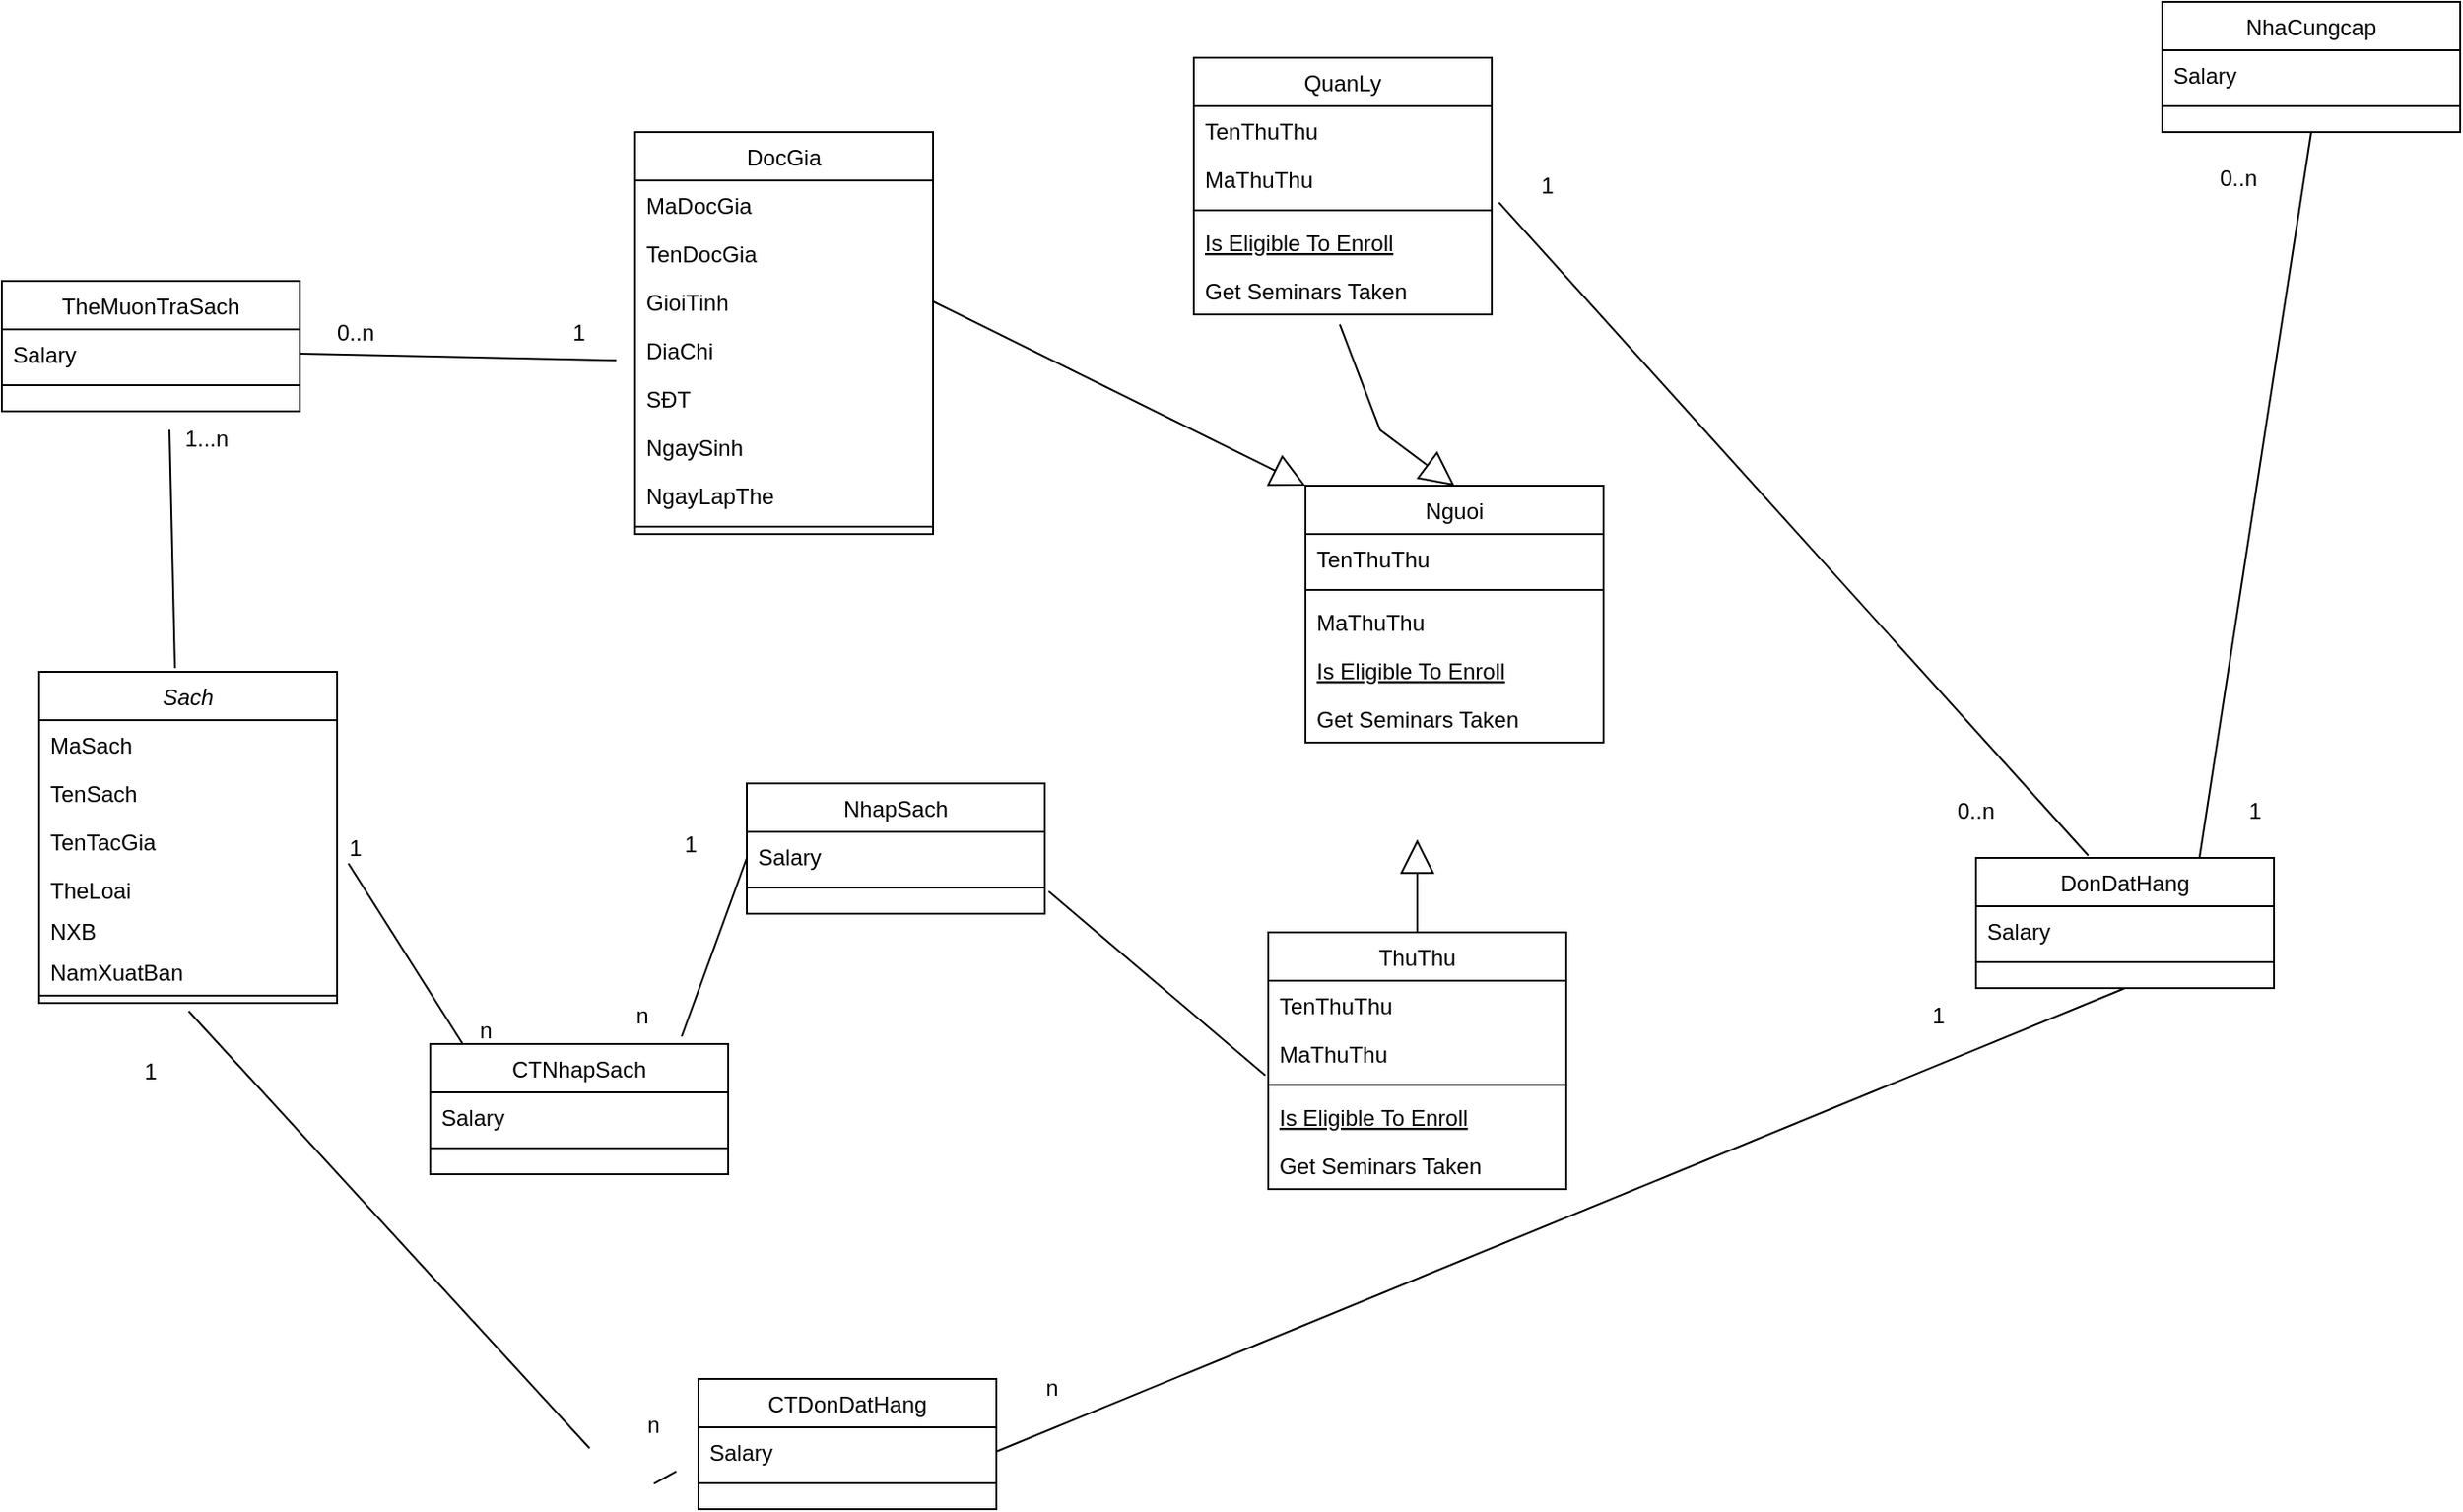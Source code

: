 <mxfile version="20.5.1" type="github">
  <diagram id="C5RBs43oDa-KdzZeNtuy" name="Page-1">
    <mxGraphModel dx="1990" dy="2399" grid="1" gridSize="10" guides="1" tooltips="1" connect="1" arrows="1" fold="1" page="1" pageScale="1" pageWidth="827" pageHeight="1169" math="0" shadow="0">
      <root>
        <mxCell id="WIyWlLk6GJQsqaUBKTNV-0" />
        <mxCell id="WIyWlLk6GJQsqaUBKTNV-1" parent="WIyWlLk6GJQsqaUBKTNV-0" />
        <mxCell id="zkfFHV4jXpPFQw0GAbJ--0" value="Sach" style="swimlane;fontStyle=2;align=center;verticalAlign=top;childLayout=stackLayout;horizontal=1;startSize=26;horizontalStack=0;resizeParent=1;resizeLast=0;collapsible=1;marginBottom=0;rounded=0;shadow=0;strokeWidth=1;" parent="WIyWlLk6GJQsqaUBKTNV-1" vertex="1">
          <mxGeometry x="60" y="90" width="160" height="178" as="geometry">
            <mxRectangle x="230" y="140" width="160" height="26" as="alternateBounds" />
          </mxGeometry>
        </mxCell>
        <mxCell id="zkfFHV4jXpPFQw0GAbJ--2" value="MaSach" style="text;align=left;verticalAlign=top;spacingLeft=4;spacingRight=4;overflow=hidden;rotatable=0;points=[[0,0.5],[1,0.5]];portConstraint=eastwest;rounded=0;shadow=0;html=0;" parent="zkfFHV4jXpPFQw0GAbJ--0" vertex="1">
          <mxGeometry y="26" width="160" height="26" as="geometry" />
        </mxCell>
        <mxCell id="zkfFHV4jXpPFQw0GAbJ--1" value="TenSach" style="text;align=left;verticalAlign=top;spacingLeft=4;spacingRight=4;overflow=hidden;rotatable=0;points=[[0,0.5],[1,0.5]];portConstraint=eastwest;" parent="zkfFHV4jXpPFQw0GAbJ--0" vertex="1">
          <mxGeometry y="52" width="160" height="26" as="geometry" />
        </mxCell>
        <mxCell id="r6NWin_fV7Pj8J-3esfG-3" value="TenTacGia" style="text;align=left;verticalAlign=top;spacingLeft=4;spacingRight=4;overflow=hidden;rotatable=0;points=[[0,0.5],[1,0.5]];portConstraint=eastwest;" vertex="1" parent="zkfFHV4jXpPFQw0GAbJ--0">
          <mxGeometry y="78" width="160" height="26" as="geometry" />
        </mxCell>
        <mxCell id="r6NWin_fV7Pj8J-3esfG-2" value="TheLoai" style="text;align=left;verticalAlign=top;spacingLeft=4;spacingRight=4;overflow=hidden;rotatable=0;points=[[0,0.5],[1,0.5]];portConstraint=eastwest;rounded=0;shadow=0;html=0;" vertex="1" parent="zkfFHV4jXpPFQw0GAbJ--0">
          <mxGeometry y="104" width="160" height="22" as="geometry" />
        </mxCell>
        <mxCell id="zkfFHV4jXpPFQw0GAbJ--5" value="NXB" style="text;align=left;verticalAlign=top;spacingLeft=4;spacingRight=4;overflow=hidden;rotatable=0;points=[[0,0.5],[1,0.5]];portConstraint=eastwest;" parent="zkfFHV4jXpPFQw0GAbJ--0" vertex="1">
          <mxGeometry y="126" width="160" height="22" as="geometry" />
        </mxCell>
        <mxCell id="zkfFHV4jXpPFQw0GAbJ--3" value="NamXuatBan" style="text;align=left;verticalAlign=top;spacingLeft=4;spacingRight=4;overflow=hidden;rotatable=0;points=[[0,0.5],[1,0.5]];portConstraint=eastwest;rounded=0;shadow=0;html=0;" parent="zkfFHV4jXpPFQw0GAbJ--0" vertex="1">
          <mxGeometry y="148" width="160" height="22" as="geometry" />
        </mxCell>
        <mxCell id="zkfFHV4jXpPFQw0GAbJ--4" value="" style="line;html=1;strokeWidth=1;align=left;verticalAlign=middle;spacingTop=-1;spacingLeft=3;spacingRight=3;rotatable=0;labelPosition=right;points=[];portConstraint=eastwest;" parent="zkfFHV4jXpPFQw0GAbJ--0" vertex="1">
          <mxGeometry y="170" width="160" height="8" as="geometry" />
        </mxCell>
        <mxCell id="zkfFHV4jXpPFQw0GAbJ--6" value="ThuThu" style="swimlane;fontStyle=0;align=center;verticalAlign=top;childLayout=stackLayout;horizontal=1;startSize=26;horizontalStack=0;resizeParent=1;resizeLast=0;collapsible=1;marginBottom=0;rounded=0;shadow=0;strokeWidth=1;" parent="WIyWlLk6GJQsqaUBKTNV-1" vertex="1">
          <mxGeometry x="720" y="230" width="160" height="138" as="geometry">
            <mxRectangle x="130" y="380" width="160" height="26" as="alternateBounds" />
          </mxGeometry>
        </mxCell>
        <mxCell id="zkfFHV4jXpPFQw0GAbJ--7" value="TenThuThu" style="text;align=left;verticalAlign=top;spacingLeft=4;spacingRight=4;overflow=hidden;rotatable=0;points=[[0,0.5],[1,0.5]];portConstraint=eastwest;" parent="zkfFHV4jXpPFQw0GAbJ--6" vertex="1">
          <mxGeometry y="26" width="160" height="26" as="geometry" />
        </mxCell>
        <mxCell id="zkfFHV4jXpPFQw0GAbJ--8" value="MaThuThu" style="text;align=left;verticalAlign=top;spacingLeft=4;spacingRight=4;overflow=hidden;rotatable=0;points=[[0,0.5],[1,0.5]];portConstraint=eastwest;rounded=0;shadow=0;html=0;" parent="zkfFHV4jXpPFQw0GAbJ--6" vertex="1">
          <mxGeometry y="52" width="160" height="26" as="geometry" />
        </mxCell>
        <mxCell id="zkfFHV4jXpPFQw0GAbJ--9" value="" style="line;html=1;strokeWidth=1;align=left;verticalAlign=middle;spacingTop=-1;spacingLeft=3;spacingRight=3;rotatable=0;labelPosition=right;points=[];portConstraint=eastwest;" parent="zkfFHV4jXpPFQw0GAbJ--6" vertex="1">
          <mxGeometry y="78" width="160" height="8" as="geometry" />
        </mxCell>
        <mxCell id="zkfFHV4jXpPFQw0GAbJ--10" value="Is Eligible To Enroll" style="text;align=left;verticalAlign=top;spacingLeft=4;spacingRight=4;overflow=hidden;rotatable=0;points=[[0,0.5],[1,0.5]];portConstraint=eastwest;fontStyle=4" parent="zkfFHV4jXpPFQw0GAbJ--6" vertex="1">
          <mxGeometry y="86" width="160" height="26" as="geometry" />
        </mxCell>
        <mxCell id="zkfFHV4jXpPFQw0GAbJ--11" value="Get Seminars Taken" style="text;align=left;verticalAlign=top;spacingLeft=4;spacingRight=4;overflow=hidden;rotatable=0;points=[[0,0.5],[1,0.5]];portConstraint=eastwest;" parent="zkfFHV4jXpPFQw0GAbJ--6" vertex="1">
          <mxGeometry y="112" width="160" height="26" as="geometry" />
        </mxCell>
        <mxCell id="zkfFHV4jXpPFQw0GAbJ--13" value="DonDatHang&#xa;" style="swimlane;fontStyle=0;align=center;verticalAlign=top;childLayout=stackLayout;horizontal=1;startSize=26;horizontalStack=0;resizeParent=1;resizeLast=0;collapsible=1;marginBottom=0;rounded=0;shadow=0;strokeWidth=1;" parent="WIyWlLk6GJQsqaUBKTNV-1" vertex="1">
          <mxGeometry x="1100" y="190" width="160" height="70" as="geometry">
            <mxRectangle x="340" y="380" width="170" height="26" as="alternateBounds" />
          </mxGeometry>
        </mxCell>
        <mxCell id="zkfFHV4jXpPFQw0GAbJ--14" value="Salary" style="text;align=left;verticalAlign=top;spacingLeft=4;spacingRight=4;overflow=hidden;rotatable=0;points=[[0,0.5],[1,0.5]];portConstraint=eastwest;" parent="zkfFHV4jXpPFQw0GAbJ--13" vertex="1">
          <mxGeometry y="26" width="160" height="26" as="geometry" />
        </mxCell>
        <mxCell id="zkfFHV4jXpPFQw0GAbJ--15" value="" style="line;html=1;strokeWidth=1;align=left;verticalAlign=middle;spacingTop=-1;spacingLeft=3;spacingRight=3;rotatable=0;labelPosition=right;points=[];portConstraint=eastwest;" parent="zkfFHV4jXpPFQw0GAbJ--13" vertex="1">
          <mxGeometry y="52" width="160" height="8" as="geometry" />
        </mxCell>
        <mxCell id="zkfFHV4jXpPFQw0GAbJ--17" value="DocGia" style="swimlane;fontStyle=0;align=center;verticalAlign=top;childLayout=stackLayout;horizontal=1;startSize=26;horizontalStack=0;resizeParent=1;resizeLast=0;collapsible=1;marginBottom=0;rounded=0;shadow=0;strokeWidth=1;" parent="WIyWlLk6GJQsqaUBKTNV-1" vertex="1">
          <mxGeometry x="380" y="-200" width="160" height="216" as="geometry">
            <mxRectangle x="550" y="140" width="160" height="26" as="alternateBounds" />
          </mxGeometry>
        </mxCell>
        <mxCell id="zkfFHV4jXpPFQw0GAbJ--18" value="MaDocGia" style="text;align=left;verticalAlign=top;spacingLeft=4;spacingRight=4;overflow=hidden;rotatable=0;points=[[0,0.5],[1,0.5]];portConstraint=eastwest;" parent="zkfFHV4jXpPFQw0GAbJ--17" vertex="1">
          <mxGeometry y="26" width="160" height="26" as="geometry" />
        </mxCell>
        <mxCell id="zkfFHV4jXpPFQw0GAbJ--19" value="TenDocGia" style="text;align=left;verticalAlign=top;spacingLeft=4;spacingRight=4;overflow=hidden;rotatable=0;points=[[0,0.5],[1,0.5]];portConstraint=eastwest;rounded=0;shadow=0;html=0;" parent="zkfFHV4jXpPFQw0GAbJ--17" vertex="1">
          <mxGeometry y="52" width="160" height="26" as="geometry" />
        </mxCell>
        <mxCell id="r6NWin_fV7Pj8J-3esfG-4" value="GioiTinh" style="text;align=left;verticalAlign=top;spacingLeft=4;spacingRight=4;overflow=hidden;rotatable=0;points=[[0,0.5],[1,0.5]];portConstraint=eastwest;" vertex="1" parent="zkfFHV4jXpPFQw0GAbJ--17">
          <mxGeometry y="78" width="160" height="26" as="geometry" />
        </mxCell>
        <mxCell id="r6NWin_fV7Pj8J-3esfG-6" value="DiaChi" style="text;align=left;verticalAlign=top;spacingLeft=4;spacingRight=4;overflow=hidden;rotatable=0;points=[[0,0.5],[1,0.5]];portConstraint=eastwest;" vertex="1" parent="zkfFHV4jXpPFQw0GAbJ--17">
          <mxGeometry y="104" width="160" height="26" as="geometry" />
        </mxCell>
        <mxCell id="r6NWin_fV7Pj8J-3esfG-5" value="SĐT" style="text;align=left;verticalAlign=top;spacingLeft=4;spacingRight=4;overflow=hidden;rotatable=0;points=[[0,0.5],[1,0.5]];portConstraint=eastwest;" vertex="1" parent="zkfFHV4jXpPFQw0GAbJ--17">
          <mxGeometry y="130" width="160" height="26" as="geometry" />
        </mxCell>
        <mxCell id="r6NWin_fV7Pj8J-3esfG-7" value="NgaySinh" style="text;align=left;verticalAlign=top;spacingLeft=4;spacingRight=4;overflow=hidden;rotatable=0;points=[[0,0.5],[1,0.5]];portConstraint=eastwest;rounded=0;shadow=0;html=0;" vertex="1" parent="zkfFHV4jXpPFQw0GAbJ--17">
          <mxGeometry y="156" width="160" height="26" as="geometry" />
        </mxCell>
        <mxCell id="zkfFHV4jXpPFQw0GAbJ--20" value="NgayLapThe" style="text;align=left;verticalAlign=top;spacingLeft=4;spacingRight=4;overflow=hidden;rotatable=0;points=[[0,0.5],[1,0.5]];portConstraint=eastwest;rounded=0;shadow=0;html=0;" parent="zkfFHV4jXpPFQw0GAbJ--17" vertex="1">
          <mxGeometry y="182" width="160" height="26" as="geometry" />
        </mxCell>
        <mxCell id="zkfFHV4jXpPFQw0GAbJ--23" value="" style="line;html=1;strokeWidth=1;align=left;verticalAlign=middle;spacingTop=-1;spacingLeft=3;spacingRight=3;rotatable=0;labelPosition=right;points=[];portConstraint=eastwest;" parent="zkfFHV4jXpPFQw0GAbJ--17" vertex="1">
          <mxGeometry y="208" width="160" height="8" as="geometry" />
        </mxCell>
        <mxCell id="r6NWin_fV7Pj8J-3esfG-8" value="NhaCungcap" style="swimlane;fontStyle=0;align=center;verticalAlign=top;childLayout=stackLayout;horizontal=1;startSize=26;horizontalStack=0;resizeParent=1;resizeLast=0;collapsible=1;marginBottom=0;rounded=0;shadow=0;strokeWidth=1;" vertex="1" parent="WIyWlLk6GJQsqaUBKTNV-1">
          <mxGeometry x="1200" y="-270" width="160" height="70" as="geometry">
            <mxRectangle x="340" y="380" width="170" height="26" as="alternateBounds" />
          </mxGeometry>
        </mxCell>
        <mxCell id="r6NWin_fV7Pj8J-3esfG-9" value="Salary" style="text;align=left;verticalAlign=top;spacingLeft=4;spacingRight=4;overflow=hidden;rotatable=0;points=[[0,0.5],[1,0.5]];portConstraint=eastwest;" vertex="1" parent="r6NWin_fV7Pj8J-3esfG-8">
          <mxGeometry y="26" width="160" height="26" as="geometry" />
        </mxCell>
        <mxCell id="r6NWin_fV7Pj8J-3esfG-10" value="" style="line;html=1;strokeWidth=1;align=left;verticalAlign=middle;spacingTop=-1;spacingLeft=3;spacingRight=3;rotatable=0;labelPosition=right;points=[];portConstraint=eastwest;" vertex="1" parent="r6NWin_fV7Pj8J-3esfG-8">
          <mxGeometry y="52" width="160" height="8" as="geometry" />
        </mxCell>
        <mxCell id="r6NWin_fV7Pj8J-3esfG-11" value="TheMuonTraSach&#xa;" style="swimlane;fontStyle=0;align=center;verticalAlign=top;childLayout=stackLayout;horizontal=1;startSize=26;horizontalStack=0;resizeParent=1;resizeLast=0;collapsible=1;marginBottom=0;rounded=0;shadow=0;strokeWidth=1;" vertex="1" parent="WIyWlLk6GJQsqaUBKTNV-1">
          <mxGeometry x="40" y="-120" width="160" height="70" as="geometry">
            <mxRectangle x="340" y="380" width="170" height="26" as="alternateBounds" />
          </mxGeometry>
        </mxCell>
        <mxCell id="r6NWin_fV7Pj8J-3esfG-12" value="Salary" style="text;align=left;verticalAlign=top;spacingLeft=4;spacingRight=4;overflow=hidden;rotatable=0;points=[[0,0.5],[1,0.5]];portConstraint=eastwest;" vertex="1" parent="r6NWin_fV7Pj8J-3esfG-11">
          <mxGeometry y="26" width="160" height="26" as="geometry" />
        </mxCell>
        <mxCell id="r6NWin_fV7Pj8J-3esfG-13" value="" style="line;html=1;strokeWidth=1;align=left;verticalAlign=middle;spacingTop=-1;spacingLeft=3;spacingRight=3;rotatable=0;labelPosition=right;points=[];portConstraint=eastwest;" vertex="1" parent="r6NWin_fV7Pj8J-3esfG-11">
          <mxGeometry y="52" width="160" height="8" as="geometry" />
        </mxCell>
        <mxCell id="r6NWin_fV7Pj8J-3esfG-14" value="NhapSach" style="swimlane;fontStyle=0;align=center;verticalAlign=top;childLayout=stackLayout;horizontal=1;startSize=26;horizontalStack=0;resizeParent=1;resizeLast=0;collapsible=1;marginBottom=0;rounded=0;shadow=0;strokeWidth=1;" vertex="1" parent="WIyWlLk6GJQsqaUBKTNV-1">
          <mxGeometry x="440" y="150" width="160" height="70" as="geometry">
            <mxRectangle x="340" y="380" width="170" height="26" as="alternateBounds" />
          </mxGeometry>
        </mxCell>
        <mxCell id="r6NWin_fV7Pj8J-3esfG-15" value="Salary" style="text;align=left;verticalAlign=top;spacingLeft=4;spacingRight=4;overflow=hidden;rotatable=0;points=[[0,0.5],[1,0.5]];portConstraint=eastwest;" vertex="1" parent="r6NWin_fV7Pj8J-3esfG-14">
          <mxGeometry y="26" width="160" height="26" as="geometry" />
        </mxCell>
        <mxCell id="r6NWin_fV7Pj8J-3esfG-16" value="" style="line;html=1;strokeWidth=1;align=left;verticalAlign=middle;spacingTop=-1;spacingLeft=3;spacingRight=3;rotatable=0;labelPosition=right;points=[];portConstraint=eastwest;" vertex="1" parent="r6NWin_fV7Pj8J-3esfG-14">
          <mxGeometry y="52" width="160" height="8" as="geometry" />
        </mxCell>
        <mxCell id="r6NWin_fV7Pj8J-3esfG-23" value="QuanLy&#xa;" style="swimlane;fontStyle=0;align=center;verticalAlign=top;childLayout=stackLayout;horizontal=1;startSize=26;horizontalStack=0;resizeParent=1;resizeLast=0;collapsible=1;marginBottom=0;rounded=0;shadow=0;strokeWidth=1;" vertex="1" parent="WIyWlLk6GJQsqaUBKTNV-1">
          <mxGeometry x="680" y="-240" width="160" height="138" as="geometry">
            <mxRectangle x="130" y="380" width="160" height="26" as="alternateBounds" />
          </mxGeometry>
        </mxCell>
        <mxCell id="r6NWin_fV7Pj8J-3esfG-24" value="TenThuThu" style="text;align=left;verticalAlign=top;spacingLeft=4;spacingRight=4;overflow=hidden;rotatable=0;points=[[0,0.5],[1,0.5]];portConstraint=eastwest;" vertex="1" parent="r6NWin_fV7Pj8J-3esfG-23">
          <mxGeometry y="26" width="160" height="26" as="geometry" />
        </mxCell>
        <mxCell id="r6NWin_fV7Pj8J-3esfG-25" value="MaThuThu" style="text;align=left;verticalAlign=top;spacingLeft=4;spacingRight=4;overflow=hidden;rotatable=0;points=[[0,0.5],[1,0.5]];portConstraint=eastwest;rounded=0;shadow=0;html=0;" vertex="1" parent="r6NWin_fV7Pj8J-3esfG-23">
          <mxGeometry y="52" width="160" height="26" as="geometry" />
        </mxCell>
        <mxCell id="r6NWin_fV7Pj8J-3esfG-26" value="" style="line;html=1;strokeWidth=1;align=left;verticalAlign=middle;spacingTop=-1;spacingLeft=3;spacingRight=3;rotatable=0;labelPosition=right;points=[];portConstraint=eastwest;" vertex="1" parent="r6NWin_fV7Pj8J-3esfG-23">
          <mxGeometry y="78" width="160" height="8" as="geometry" />
        </mxCell>
        <mxCell id="r6NWin_fV7Pj8J-3esfG-27" value="Is Eligible To Enroll" style="text;align=left;verticalAlign=top;spacingLeft=4;spacingRight=4;overflow=hidden;rotatable=0;points=[[0,0.5],[1,0.5]];portConstraint=eastwest;fontStyle=4" vertex="1" parent="r6NWin_fV7Pj8J-3esfG-23">
          <mxGeometry y="86" width="160" height="26" as="geometry" />
        </mxCell>
        <mxCell id="r6NWin_fV7Pj8J-3esfG-28" value="Get Seminars Taken" style="text;align=left;verticalAlign=top;spacingLeft=4;spacingRight=4;overflow=hidden;rotatable=0;points=[[0,0.5],[1,0.5]];portConstraint=eastwest;" vertex="1" parent="r6NWin_fV7Pj8J-3esfG-23">
          <mxGeometry y="112" width="160" height="26" as="geometry" />
        </mxCell>
        <mxCell id="r6NWin_fV7Pj8J-3esfG-42" value="" style="endArrow=block;html=1;rounded=0;endFill=0;entryX=0;entryY=0;entryDx=0;entryDy=0;exitX=1;exitY=0.5;exitDx=0;exitDy=0;startSize=10;targetPerimeterSpacing=7;sourcePerimeterSpacing=9;endSize=16;" edge="1" parent="WIyWlLk6GJQsqaUBKTNV-1" source="r6NWin_fV7Pj8J-3esfG-4" target="r6NWin_fV7Pj8J-3esfG-29">
          <mxGeometry width="50" height="50" relative="1" as="geometry">
            <mxPoint x="790" y="280" as="sourcePoint" />
            <mxPoint x="840" y="230" as="targetPoint" />
          </mxGeometry>
        </mxCell>
        <mxCell id="r6NWin_fV7Pj8J-3esfG-43" value="" style="endArrow=block;html=1;rounded=0;endFill=0;exitX=0.5;exitY=0;exitDx=0;exitDy=0;startSize=10;targetPerimeterSpacing=7;sourcePerimeterSpacing=9;endSize=16;" edge="1" parent="WIyWlLk6GJQsqaUBKTNV-1" source="zkfFHV4jXpPFQw0GAbJ--6">
          <mxGeometry width="50" height="50" relative="1" as="geometry">
            <mxPoint x="580" y="211" as="sourcePoint" />
            <mxPoint x="800" y="180" as="targetPoint" />
          </mxGeometry>
        </mxCell>
        <mxCell id="r6NWin_fV7Pj8J-3esfG-46" value="" style="endArrow=none;html=1;rounded=0;endSize=16;sourcePerimeterSpacing=9;targetPerimeterSpacing=7;exitX=1;exitY=0.5;exitDx=0;exitDy=0;entryX=-0.063;entryY=0.715;entryDx=0;entryDy=0;entryPerimeter=0;" edge="1" parent="WIyWlLk6GJQsqaUBKTNV-1" source="r6NWin_fV7Pj8J-3esfG-12" target="r6NWin_fV7Pj8J-3esfG-6">
          <mxGeometry width="50" height="50" relative="1" as="geometry">
            <mxPoint x="480" y="20" as="sourcePoint" />
            <mxPoint x="530" y="-30" as="targetPoint" />
          </mxGeometry>
        </mxCell>
        <mxCell id="r6NWin_fV7Pj8J-3esfG-47" value="0..n" style="text;html=1;strokeColor=none;fillColor=none;align=center;verticalAlign=middle;whiteSpace=wrap;rounded=0;" vertex="1" parent="WIyWlLk6GJQsqaUBKTNV-1">
          <mxGeometry x="200" y="-107" width="60" height="30" as="geometry" />
        </mxCell>
        <mxCell id="r6NWin_fV7Pj8J-3esfG-48" value="1" style="text;html=1;strokeColor=none;fillColor=none;align=center;verticalAlign=middle;whiteSpace=wrap;rounded=0;" vertex="1" parent="WIyWlLk6GJQsqaUBKTNV-1">
          <mxGeometry x="320" y="-107" width="60" height="30" as="geometry" />
        </mxCell>
        <mxCell id="r6NWin_fV7Pj8J-3esfG-49" value="" style="endArrow=none;html=1;rounded=0;endSize=16;sourcePerimeterSpacing=9;targetPerimeterSpacing=7;exitX=0.456;exitY=-0.011;exitDx=0;exitDy=0;exitPerimeter=0;" edge="1" parent="WIyWlLk6GJQsqaUBKTNV-1" source="zkfFHV4jXpPFQw0GAbJ--0">
          <mxGeometry width="50" height="50" relative="1" as="geometry">
            <mxPoint x="400" y="40" as="sourcePoint" />
            <mxPoint x="130" y="-40" as="targetPoint" />
          </mxGeometry>
        </mxCell>
        <mxCell id="r6NWin_fV7Pj8J-3esfG-51" value="1...n" style="text;html=1;strokeColor=none;fillColor=none;align=center;verticalAlign=middle;whiteSpace=wrap;rounded=0;" vertex="1" parent="WIyWlLk6GJQsqaUBKTNV-1">
          <mxGeometry x="120" y="-50" width="60" height="30" as="geometry" />
        </mxCell>
        <mxCell id="r6NWin_fV7Pj8J-3esfG-55" value="" style="endArrow=none;html=1;rounded=0;endSize=16;sourcePerimeterSpacing=9;targetPerimeterSpacing=7;exitX=1.038;exitY=-0.045;exitDx=0;exitDy=0;exitPerimeter=0;entryX=0.113;entryY=0.014;entryDx=0;entryDy=0;entryPerimeter=0;" edge="1" parent="WIyWlLk6GJQsqaUBKTNV-1" source="r6NWin_fV7Pj8J-3esfG-2" target="r6NWin_fV7Pj8J-3esfG-59">
          <mxGeometry width="50" height="50" relative="1" as="geometry">
            <mxPoint x="390" y="140" as="sourcePoint" />
            <mxPoint x="440" y="90" as="targetPoint" />
          </mxGeometry>
        </mxCell>
        <mxCell id="r6NWin_fV7Pj8J-3esfG-57" value="1" style="text;html=1;strokeColor=none;fillColor=none;align=center;verticalAlign=middle;whiteSpace=wrap;rounded=0;" vertex="1" parent="WIyWlLk6GJQsqaUBKTNV-1">
          <mxGeometry x="200" y="170" width="60" height="30" as="geometry" />
        </mxCell>
        <mxCell id="r6NWin_fV7Pj8J-3esfG-59" value="CTNhapSach" style="swimlane;fontStyle=0;align=center;verticalAlign=top;childLayout=stackLayout;horizontal=1;startSize=26;horizontalStack=0;resizeParent=1;resizeLast=0;collapsible=1;marginBottom=0;rounded=0;shadow=0;strokeWidth=1;" vertex="1" parent="WIyWlLk6GJQsqaUBKTNV-1">
          <mxGeometry x="270" y="290" width="160" height="70" as="geometry">
            <mxRectangle x="340" y="380" width="170" height="26" as="alternateBounds" />
          </mxGeometry>
        </mxCell>
        <mxCell id="r6NWin_fV7Pj8J-3esfG-60" value="Salary" style="text;align=left;verticalAlign=top;spacingLeft=4;spacingRight=4;overflow=hidden;rotatable=0;points=[[0,0.5],[1,0.5]];portConstraint=eastwest;" vertex="1" parent="r6NWin_fV7Pj8J-3esfG-59">
          <mxGeometry y="26" width="160" height="26" as="geometry" />
        </mxCell>
        <mxCell id="r6NWin_fV7Pj8J-3esfG-61" value="" style="line;html=1;strokeWidth=1;align=left;verticalAlign=middle;spacingTop=-1;spacingLeft=3;spacingRight=3;rotatable=0;labelPosition=right;points=[];portConstraint=eastwest;" vertex="1" parent="r6NWin_fV7Pj8J-3esfG-59">
          <mxGeometry y="52" width="160" height="8" as="geometry" />
        </mxCell>
        <mxCell id="r6NWin_fV7Pj8J-3esfG-62" value="1" style="text;html=1;strokeColor=none;fillColor=none;align=center;verticalAlign=middle;whiteSpace=wrap;rounded=0;" vertex="1" parent="WIyWlLk6GJQsqaUBKTNV-1">
          <mxGeometry x="380" y="168" width="60" height="30" as="geometry" />
        </mxCell>
        <mxCell id="r6NWin_fV7Pj8J-3esfG-63" value="n" style="text;html=1;strokeColor=none;fillColor=none;align=center;verticalAlign=middle;whiteSpace=wrap;rounded=0;" vertex="1" parent="WIyWlLk6GJQsqaUBKTNV-1">
          <mxGeometry x="270" y="268" width="60" height="30" as="geometry" />
        </mxCell>
        <mxCell id="r6NWin_fV7Pj8J-3esfG-64" value="" style="endArrow=none;html=1;rounded=0;endSize=16;sourcePerimeterSpacing=9;targetPerimeterSpacing=7;exitX=0.844;exitY=-0.057;exitDx=0;exitDy=0;exitPerimeter=0;" edge="1" parent="WIyWlLk6GJQsqaUBKTNV-1" source="r6NWin_fV7Pj8J-3esfG-59">
          <mxGeometry width="50" height="50" relative="1" as="geometry">
            <mxPoint x="390" y="240" as="sourcePoint" />
            <mxPoint x="440" y="190" as="targetPoint" />
          </mxGeometry>
        </mxCell>
        <mxCell id="r6NWin_fV7Pj8J-3esfG-65" value="n" style="text;html=1;strokeColor=none;fillColor=none;align=center;verticalAlign=middle;whiteSpace=wrap;rounded=0;" vertex="1" parent="WIyWlLk6GJQsqaUBKTNV-1">
          <mxGeometry x="354" y="260" width="60" height="30" as="geometry" />
        </mxCell>
        <mxCell id="r6NWin_fV7Pj8J-3esfG-67" value="" style="endArrow=none;html=1;rounded=0;endSize=16;sourcePerimeterSpacing=9;targetPerimeterSpacing=7;entryX=1.013;entryY=1.231;entryDx=0;entryDy=0;entryPerimeter=0;exitX=-0.01;exitY=-0.35;exitDx=0;exitDy=0;exitPerimeter=0;" edge="1" parent="WIyWlLk6GJQsqaUBKTNV-1" source="zkfFHV4jXpPFQw0GAbJ--10" target="r6NWin_fV7Pj8J-3esfG-15">
          <mxGeometry width="50" height="50" relative="1" as="geometry">
            <mxPoint x="680" y="340" as="sourcePoint" />
            <mxPoint x="730" y="290" as="targetPoint" />
          </mxGeometry>
        </mxCell>
        <mxCell id="r6NWin_fV7Pj8J-3esfG-76" value="CTDonDatHang&#xa;" style="swimlane;fontStyle=0;align=center;verticalAlign=top;childLayout=stackLayout;horizontal=1;startSize=26;horizontalStack=0;resizeParent=1;resizeLast=0;collapsible=1;marginBottom=0;rounded=0;shadow=0;strokeWidth=1;" vertex="1" parent="WIyWlLk6GJQsqaUBKTNV-1">
          <mxGeometry x="414" y="470" width="160" height="70" as="geometry">
            <mxRectangle x="340" y="380" width="170" height="26" as="alternateBounds" />
          </mxGeometry>
        </mxCell>
        <mxCell id="r6NWin_fV7Pj8J-3esfG-77" value="Salary" style="text;align=left;verticalAlign=top;spacingLeft=4;spacingRight=4;overflow=hidden;rotatable=0;points=[[0,0.5],[1,0.5]];portConstraint=eastwest;" vertex="1" parent="r6NWin_fV7Pj8J-3esfG-76">
          <mxGeometry y="26" width="160" height="26" as="geometry" />
        </mxCell>
        <mxCell id="r6NWin_fV7Pj8J-3esfG-78" value="" style="line;html=1;strokeWidth=1;align=left;verticalAlign=middle;spacingTop=-1;spacingLeft=3;spacingRight=3;rotatable=0;labelPosition=right;points=[];portConstraint=eastwest;" vertex="1" parent="r6NWin_fV7Pj8J-3esfG-76">
          <mxGeometry y="52" width="160" height="8" as="geometry" />
        </mxCell>
        <mxCell id="r6NWin_fV7Pj8J-3esfG-29" value="Nguoi" style="swimlane;fontStyle=0;align=center;verticalAlign=top;childLayout=stackLayout;horizontal=1;startSize=26;horizontalStack=0;resizeParent=1;resizeLast=0;collapsible=1;marginBottom=0;rounded=0;shadow=0;strokeWidth=1;" vertex="1" parent="WIyWlLk6GJQsqaUBKTNV-1">
          <mxGeometry x="740" y="-10" width="160" height="138" as="geometry">
            <mxRectangle x="130" y="380" width="160" height="26" as="alternateBounds" />
          </mxGeometry>
        </mxCell>
        <mxCell id="r6NWin_fV7Pj8J-3esfG-30" value="TenThuThu" style="text;align=left;verticalAlign=top;spacingLeft=4;spacingRight=4;overflow=hidden;rotatable=0;points=[[0,0.5],[1,0.5]];portConstraint=eastwest;" vertex="1" parent="r6NWin_fV7Pj8J-3esfG-29">
          <mxGeometry y="26" width="160" height="26" as="geometry" />
        </mxCell>
        <mxCell id="r6NWin_fV7Pj8J-3esfG-32" value="" style="line;html=1;strokeWidth=1;align=left;verticalAlign=middle;spacingTop=-1;spacingLeft=3;spacingRight=3;rotatable=0;labelPosition=right;points=[];portConstraint=eastwest;" vertex="1" parent="r6NWin_fV7Pj8J-3esfG-29">
          <mxGeometry y="52" width="160" height="8" as="geometry" />
        </mxCell>
        <mxCell id="r6NWin_fV7Pj8J-3esfG-31" value="MaThuThu" style="text;align=left;verticalAlign=top;spacingLeft=4;spacingRight=4;overflow=hidden;rotatable=0;points=[[0,0.5],[1,0.5]];portConstraint=eastwest;rounded=0;shadow=0;html=0;" vertex="1" parent="r6NWin_fV7Pj8J-3esfG-29">
          <mxGeometry y="60" width="160" height="26" as="geometry" />
        </mxCell>
        <mxCell id="r6NWin_fV7Pj8J-3esfG-33" value="Is Eligible To Enroll" style="text;align=left;verticalAlign=top;spacingLeft=4;spacingRight=4;overflow=hidden;rotatable=0;points=[[0,0.5],[1,0.5]];portConstraint=eastwest;fontStyle=4" vertex="1" parent="r6NWin_fV7Pj8J-3esfG-29">
          <mxGeometry y="86" width="160" height="26" as="geometry" />
        </mxCell>
        <mxCell id="r6NWin_fV7Pj8J-3esfG-34" value="Get Seminars Taken" style="text;align=left;verticalAlign=top;spacingLeft=4;spacingRight=4;overflow=hidden;rotatable=0;points=[[0,0.5],[1,0.5]];portConstraint=eastwest;" vertex="1" parent="r6NWin_fV7Pj8J-3esfG-29">
          <mxGeometry y="112" width="160" height="26" as="geometry" />
        </mxCell>
        <mxCell id="r6NWin_fV7Pj8J-3esfG-81" value="" style="endArrow=block;html=1;rounded=0;endFill=0;entryX=0.5;entryY=0;entryDx=0;entryDy=0;exitX=0.49;exitY=1.203;exitDx=0;exitDy=0;startSize=10;targetPerimeterSpacing=7;sourcePerimeterSpacing=9;endSize=16;exitPerimeter=0;" edge="1" parent="WIyWlLk6GJQsqaUBKTNV-1" source="r6NWin_fV7Pj8J-3esfG-28" target="r6NWin_fV7Pj8J-3esfG-29">
          <mxGeometry width="50" height="50" relative="1" as="geometry">
            <mxPoint x="550" y="-99.0" as="sourcePoint" />
            <mxPoint x="720" y="40" as="targetPoint" />
            <Array as="points">
              <mxPoint x="780" y="-40" />
            </Array>
          </mxGeometry>
        </mxCell>
        <mxCell id="r6NWin_fV7Pj8J-3esfG-82" value="" style="endArrow=none;html=1;rounded=0;endSize=16;targetPerimeterSpacing=7;entryX=0.502;entryY=1.545;entryDx=0;entryDy=0;entryPerimeter=0;exitX=-0.074;exitY=0.909;exitDx=0;exitDy=0;exitPerimeter=0;startArrow=none;" edge="1" parent="WIyWlLk6GJQsqaUBKTNV-1" source="r6NWin_fV7Pj8J-3esfG-95" target="zkfFHV4jXpPFQw0GAbJ--4">
          <mxGeometry width="50" height="50" relative="1" as="geometry">
            <mxPoint x="200" y="500" as="sourcePoint" />
            <mxPoint x="250" y="450" as="targetPoint" />
          </mxGeometry>
        </mxCell>
        <mxCell id="r6NWin_fV7Pj8J-3esfG-83" value="" style="endArrow=none;html=1;rounded=0;endSize=16;sourcePerimeterSpacing=9;targetPerimeterSpacing=7;exitX=1;exitY=0.5;exitDx=0;exitDy=0;entryX=0.5;entryY=1;entryDx=0;entryDy=0;" edge="1" parent="WIyWlLk6GJQsqaUBKTNV-1" source="r6NWin_fV7Pj8J-3esfG-77" target="zkfFHV4jXpPFQw0GAbJ--13">
          <mxGeometry width="50" height="50" relative="1" as="geometry">
            <mxPoint x="670" y="290" as="sourcePoint" />
            <mxPoint x="720" y="240" as="targetPoint" />
          </mxGeometry>
        </mxCell>
        <mxCell id="r6NWin_fV7Pj8J-3esfG-84" value="" style="endArrow=none;html=1;rounded=0;endSize=16;sourcePerimeterSpacing=9;targetPerimeterSpacing=7;entryX=1.024;entryY=-0.315;entryDx=0;entryDy=0;entryPerimeter=0;exitX=0.377;exitY=-0.018;exitDx=0;exitDy=0;exitPerimeter=0;" edge="1" parent="WIyWlLk6GJQsqaUBKTNV-1" source="zkfFHV4jXpPFQw0GAbJ--13" target="r6NWin_fV7Pj8J-3esfG-27">
          <mxGeometry width="50" height="50" relative="1" as="geometry">
            <mxPoint x="670" y="-70" as="sourcePoint" />
            <mxPoint x="720" y="-120" as="targetPoint" />
          </mxGeometry>
        </mxCell>
        <mxCell id="r6NWin_fV7Pj8J-3esfG-85" value="" style="endArrow=none;html=1;rounded=0;endSize=16;sourcePerimeterSpacing=9;targetPerimeterSpacing=7;entryX=0.5;entryY=1;entryDx=0;entryDy=0;exitX=0.75;exitY=0;exitDx=0;exitDy=0;" edge="1" parent="WIyWlLk6GJQsqaUBKTNV-1" source="zkfFHV4jXpPFQw0GAbJ--13" target="r6NWin_fV7Pj8J-3esfG-8">
          <mxGeometry width="50" height="50" relative="1" as="geometry">
            <mxPoint x="670" y="110" as="sourcePoint" />
            <mxPoint x="720" y="60" as="targetPoint" />
          </mxGeometry>
        </mxCell>
        <mxCell id="r6NWin_fV7Pj8J-3esfG-86" value="1" style="text;html=1;strokeColor=none;fillColor=none;align=center;verticalAlign=middle;whiteSpace=wrap;rounded=0;" vertex="1" parent="WIyWlLk6GJQsqaUBKTNV-1">
          <mxGeometry x="840" y="-186" width="60" height="30" as="geometry" />
        </mxCell>
        <mxCell id="r6NWin_fV7Pj8J-3esfG-87" value="0..n" style="text;html=1;strokeColor=none;fillColor=none;align=center;verticalAlign=middle;whiteSpace=wrap;rounded=0;" vertex="1" parent="WIyWlLk6GJQsqaUBKTNV-1">
          <mxGeometry x="1070" y="150" width="60" height="30" as="geometry" />
        </mxCell>
        <mxCell id="r6NWin_fV7Pj8J-3esfG-88" value="0..n" style="text;html=1;strokeColor=none;fillColor=none;align=center;verticalAlign=middle;whiteSpace=wrap;rounded=0;" vertex="1" parent="WIyWlLk6GJQsqaUBKTNV-1">
          <mxGeometry x="1211" y="-190" width="60" height="30" as="geometry" />
        </mxCell>
        <mxCell id="r6NWin_fV7Pj8J-3esfG-89" value="1" style="text;html=1;strokeColor=none;fillColor=none;align=center;verticalAlign=middle;whiteSpace=wrap;rounded=0;" vertex="1" parent="WIyWlLk6GJQsqaUBKTNV-1">
          <mxGeometry x="1220" y="150" width="60" height="30" as="geometry" />
        </mxCell>
        <mxCell id="r6NWin_fV7Pj8J-3esfG-91" value="1" style="text;html=1;strokeColor=none;fillColor=none;align=center;verticalAlign=middle;whiteSpace=wrap;rounded=0;" vertex="1" parent="WIyWlLk6GJQsqaUBKTNV-1">
          <mxGeometry x="90" y="290" width="60" height="30" as="geometry" />
        </mxCell>
        <mxCell id="r6NWin_fV7Pj8J-3esfG-93" value="1" style="text;html=1;strokeColor=none;fillColor=none;align=center;verticalAlign=middle;whiteSpace=wrap;rounded=0;" vertex="1" parent="WIyWlLk6GJQsqaUBKTNV-1">
          <mxGeometry x="1050" y="260" width="60" height="30" as="geometry" />
        </mxCell>
        <mxCell id="r6NWin_fV7Pj8J-3esfG-94" value="n" style="text;html=1;strokeColor=none;fillColor=none;align=center;verticalAlign=middle;whiteSpace=wrap;rounded=0;" vertex="1" parent="WIyWlLk6GJQsqaUBKTNV-1">
          <mxGeometry x="574" y="460" width="60" height="30" as="geometry" />
        </mxCell>
        <mxCell id="r6NWin_fV7Pj8J-3esfG-95" value="n" style="text;html=1;strokeColor=none;fillColor=none;align=center;verticalAlign=middle;whiteSpace=wrap;rounded=0;" vertex="1" parent="WIyWlLk6GJQsqaUBKTNV-1">
          <mxGeometry x="360" y="480" width="60" height="30" as="geometry" />
        </mxCell>
        <mxCell id="r6NWin_fV7Pj8J-3esfG-98" value="" style="endArrow=none;html=1;rounded=0;endSize=16;sourcePerimeterSpacing=9;entryX=0.502;entryY=1.545;entryDx=0;entryDy=0;entryPerimeter=0;exitX=-0.074;exitY=0.909;exitDx=0;exitDy=0;exitPerimeter=0;" edge="1" parent="WIyWlLk6GJQsqaUBKTNV-1" source="r6NWin_fV7Pj8J-3esfG-77" target="r6NWin_fV7Pj8J-3esfG-95">
          <mxGeometry width="50" height="50" relative="1" as="geometry">
            <mxPoint x="402.16" y="519.634" as="sourcePoint" />
            <mxPoint x="140.32" y="272.36" as="targetPoint" />
          </mxGeometry>
        </mxCell>
      </root>
    </mxGraphModel>
  </diagram>
</mxfile>
